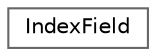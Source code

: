 digraph "Graphical Class Hierarchy"
{
 // INTERACTIVE_SVG=YES
 // LATEX_PDF_SIZE
  bgcolor="transparent";
  edge [fontname=Helvetica,fontsize=10,labelfontname=Helvetica,labelfontsize=10];
  node [fontname=Helvetica,fontsize=10,shape=box,height=0.2,width=0.4];
  rankdir="LR";
  Node0 [label="IndexField",height=0.2,width=0.4,color="grey40", fillcolor="white", style="filled",URL="$dd/d1b/struct_index_field.html",tooltip="Class representing a field in the HTML help index."];
}
